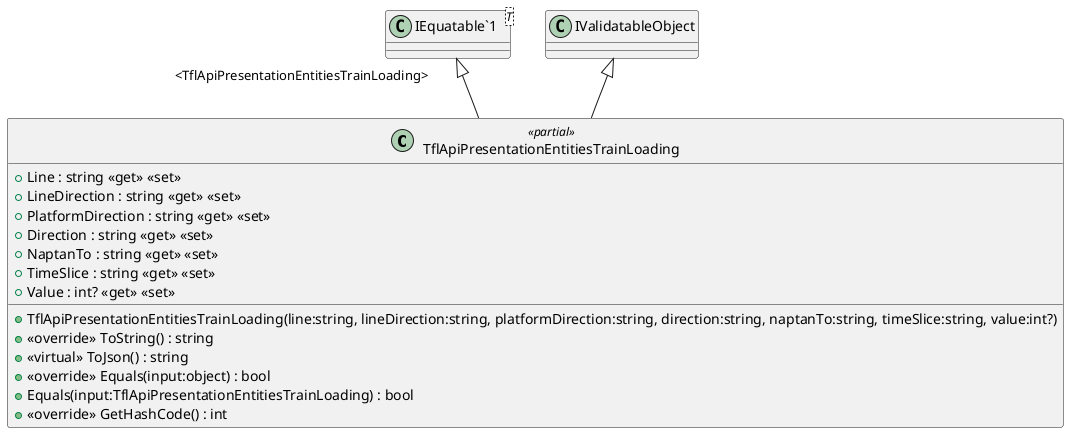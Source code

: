 @startuml
class TflApiPresentationEntitiesTrainLoading <<partial>> {
    + TflApiPresentationEntitiesTrainLoading(line:string, lineDirection:string, platformDirection:string, direction:string, naptanTo:string, timeSlice:string, value:int?)
    + Line : string <<get>> <<set>>
    + LineDirection : string <<get>> <<set>>
    + PlatformDirection : string <<get>> <<set>>
    + Direction : string <<get>> <<set>>
    + NaptanTo : string <<get>> <<set>>
    + TimeSlice : string <<get>> <<set>>
    + Value : int? <<get>> <<set>>
    + <<override>> ToString() : string
    + <<virtual>> ToJson() : string
    + <<override>> Equals(input:object) : bool
    + Equals(input:TflApiPresentationEntitiesTrainLoading) : bool
    + <<override>> GetHashCode() : int
}
class "IEquatable`1"<T> {
}
"IEquatable`1" "<TflApiPresentationEntitiesTrainLoading>" <|-- TflApiPresentationEntitiesTrainLoading
IValidatableObject <|-- TflApiPresentationEntitiesTrainLoading
@enduml

